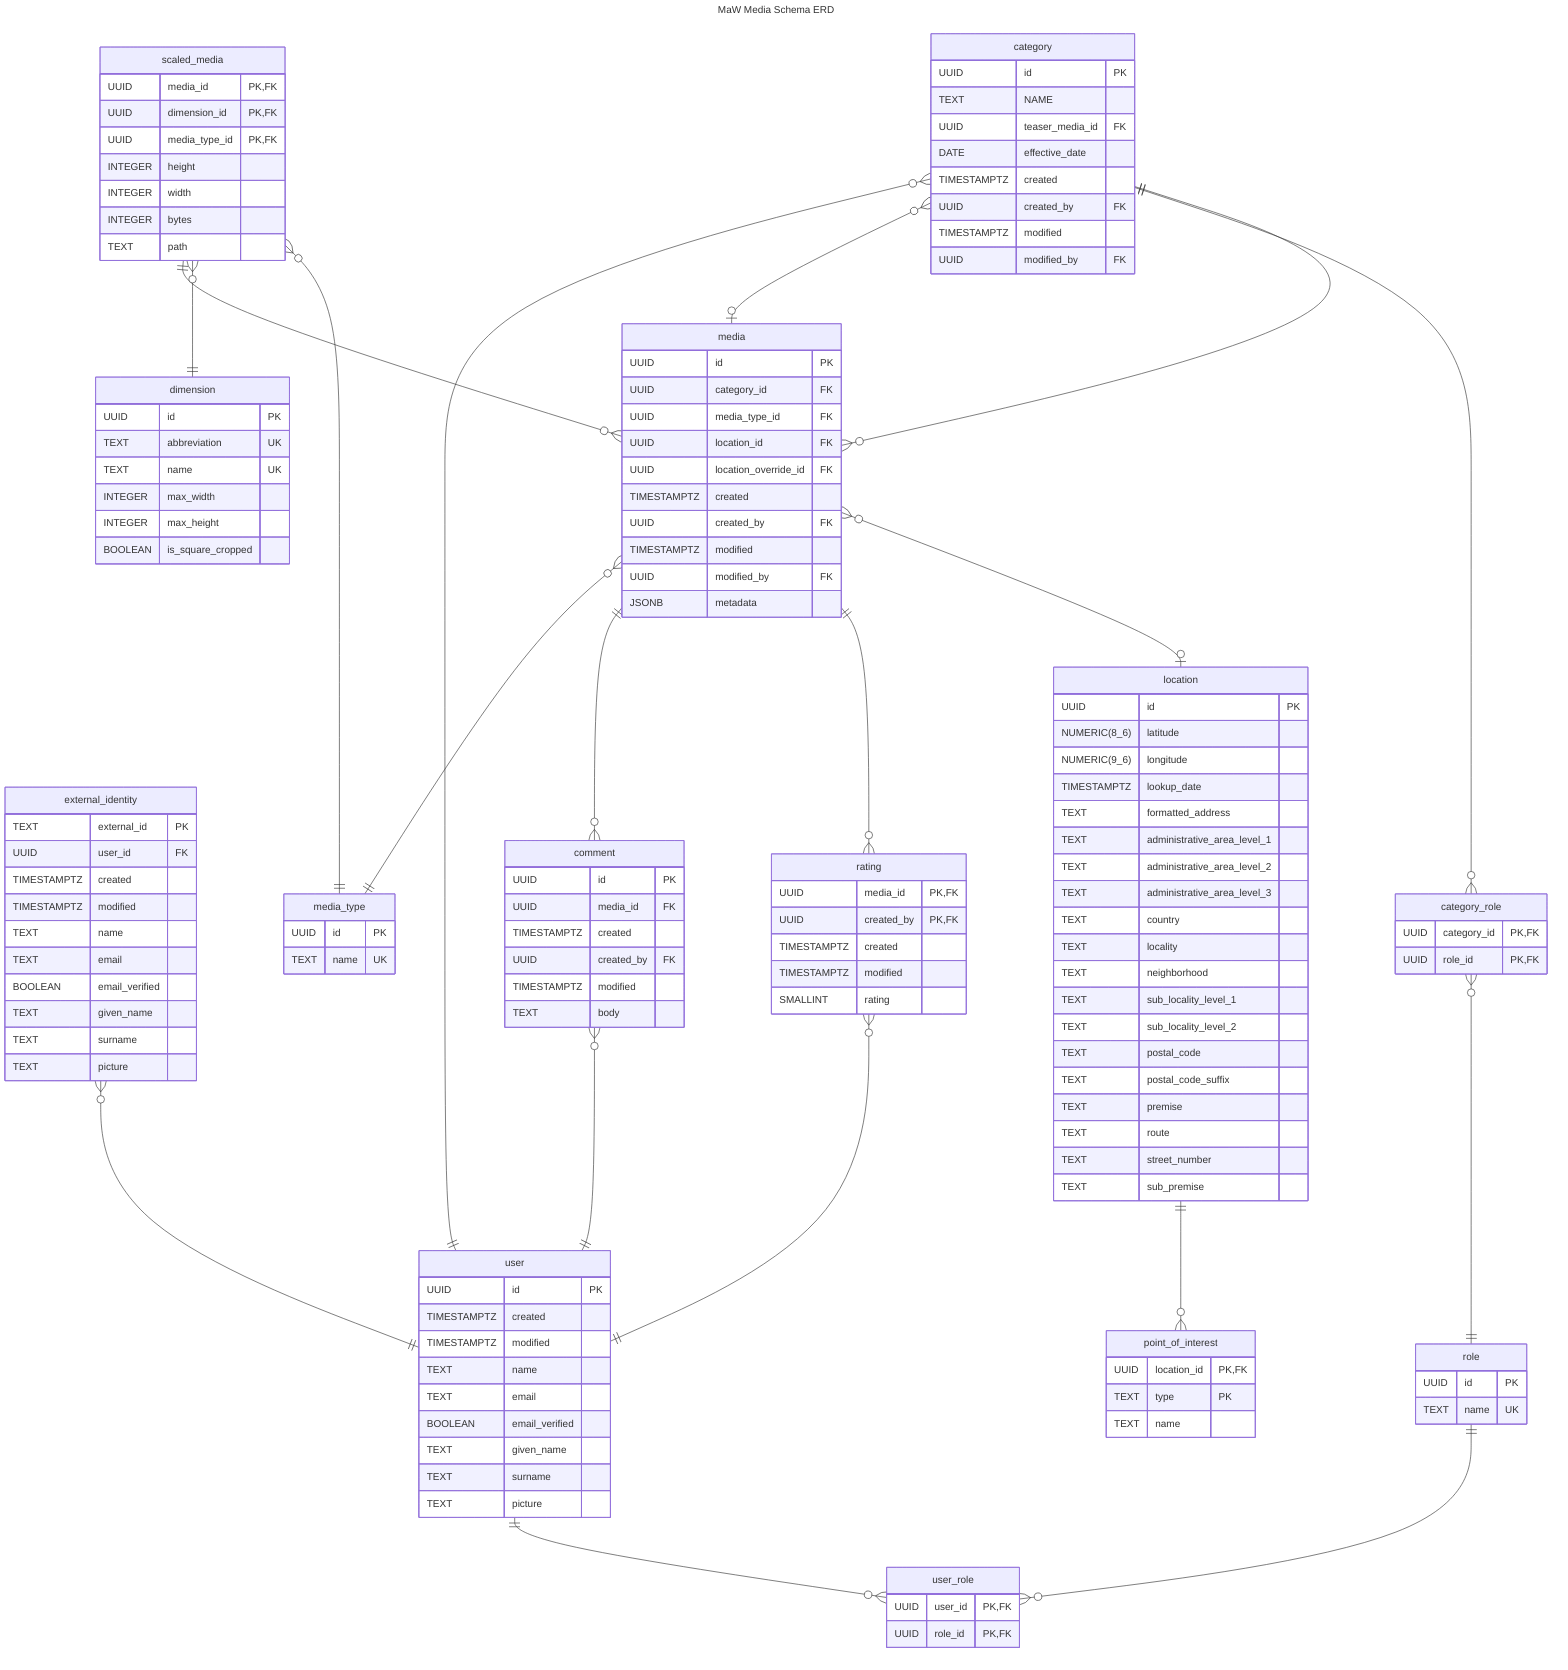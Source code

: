 ---
title: MaW Media Schema ERD
---
erDiagram
    %% external_id = nameidentifier
    external_identity {
        TEXT external_id PK
        UUID user_id FK
        TIMESTAMPTZ created
        TIMESTAMPTZ modified
        TEXT name
        TEXT email
        BOOLEAN email_verified
        TEXT given_name
        TEXT surname
        TEXT picture
    }

    user {
        UUID id PK
        TIMESTAMPTZ created
        TIMESTAMPTZ modified
        TEXT name
        TEXT email
        BOOLEAN email_verified
        TEXT given_name
        TEXT surname
        TEXT picture
    }

    role {
        UUID id PK
        TEXT name UK
    }

    user_role {
        UUID user_id PK, FK
        UUID role_id PK, FK
    }

    category {
        UUID id PK
        TEXT NAME
        UUID teaser_media_id FK
        DATE effective_date
        TIMESTAMPTZ created
        UUID created_by FK
        TIMESTAMPTZ modified
        UUID modified_by FK
    }

    category_role {
        UUID category_id PK, FK
        UUID role_id PK, FK
    }

    media_type {
        UUID id PK
        TEXT name UK
    }

    media {
        UUID id PK
        UUID category_id FK
        UUID media_type_id FK
        UUID location_id FK
        UUID location_override_id FK
        TIMESTAMPTZ created
        UUID created_by FK
        TIMESTAMPTZ modified
        UUID modified_by FK
        JSONB metadata
    }

    location {
        UUID id PK
        NUMERIC(8_6) latitude
        NUMERIC(9_6) longitude
        TIMESTAMPTZ lookup_date
        TEXT formatted_address
        TEXT administrative_area_level_1
        TEXT administrative_area_level_2
        TEXT administrative_area_level_3
        TEXT country
        TEXT locality
        TEXT neighborhood
        TEXT sub_locality_level_1
        TEXT sub_locality_level_2
        TEXT postal_code
        TEXT postal_code_suffix
        TEXT premise
        TEXT route
        TEXT street_number
        TEXT sub_premise
    }

    point_of_interest {
        UUID location_id PK, FK
        TEXT type PK
        TEXT name
    }

    %% qqvg    ( 160 x  120)
    %% qvg     ( 320 x  240)
    %% nhd     ( 640 x  360)
    %% hd      (1280 x  720)
    %% full_hd (1920 x 1080)
    %% qhd     (2560 x 1440)
    %% 4k      (3840 x 2160)
    %% 5k      (5120 x 2880)  - skip for now
    %% 8k      (7680 × 4320)  - skip for now
    %% src     ?
    dimension {
        UUID id PK
        TEXT abbreviation UK
        TEXT name UK
        INTEGER max_width
        INTEGER max_height
        BOOLEAN is_square_cropped
    }

    scaled_media {
        UUID media_id PK, FK
        UUID dimension_id PK, FK
        UUID media_type_id PK, FK
        INTEGER height
        INTEGER width
        INTEGER bytes
        TEXT path
    }

    comment {
        UUID id PK
        UUID media_id FK
        TIMESTAMPTZ created
        UUID created_by FK
        TIMESTAMPTZ modified
        TEXT body
    }

    rating {
        UUID media_id PK, FK
        UUID created_by PK, FK
        TIMESTAMPTZ created
        TIMESTAMPTZ modified
        SMALLINT rating
    }

    external_identity }o--|| user : ""
    user ||--o{ user_role : ""
    role ||--o{ user_role : ""

    category }o--|| user : ""
    category }o--o| media : ""
    category ||--o{ category_role : ""
    category_role }o--|| role : ""

    media }o--|| category : ""
    media }o--|| media_type : ""
    media ||--o{ comment: ""
    media ||--o{ rating: ""
    media }o--o| location : ""

    location ||--o{ point_of_interest : ""
    comment }o--|| user : ""
    rating }o--|| user : ""

    scaled_media ||--o{ media : ""
    scaled_media }o--|| dimension : ""
    scaled_media }o--|| media_type : ""